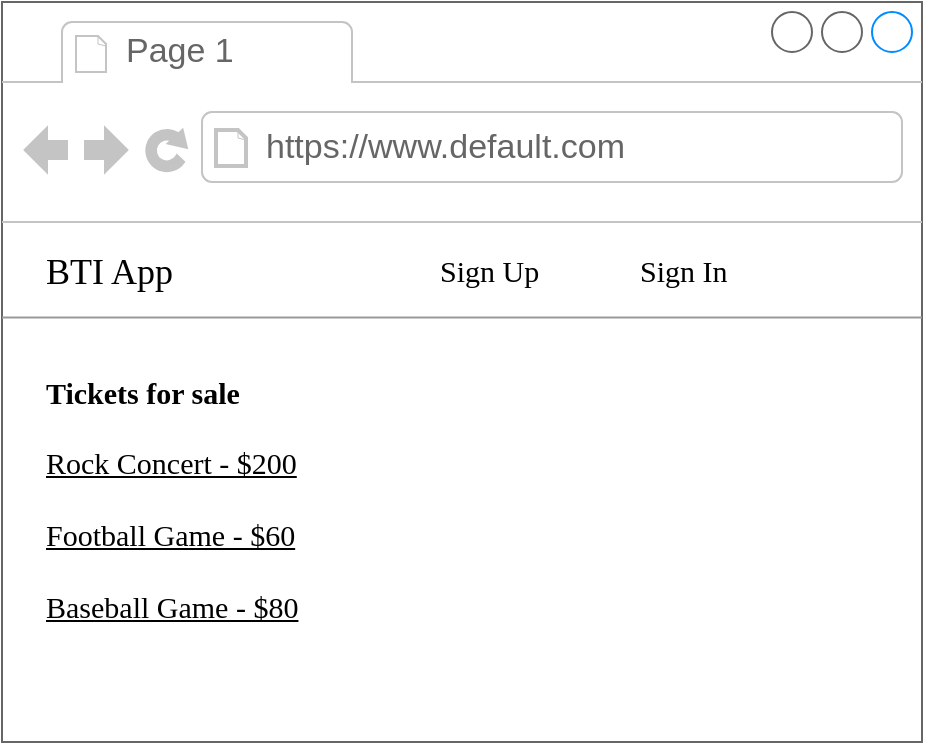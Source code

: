 <mxfile version="17.4.3" type="github">
  <diagram name="Page-1" id="2cc2dc42-3aac-f2a9-1cec-7a8b7cbee084">
    <mxGraphModel dx="2031" dy="1089" grid="1" gridSize="10" guides="1" tooltips="1" connect="1" arrows="1" fold="1" page="1" pageScale="1" pageWidth="500" pageHeight="400" background="none" math="0" shadow="0">
      <root>
        <mxCell id="0" />
        <mxCell id="1" parent="0" />
        <mxCell id="7026571954dc6520-1" value="" style="strokeWidth=1;shadow=0;dashed=0;align=center;html=1;shape=mxgraph.mockup.containers.browserWindow;rSize=0;strokeColor=#666666;mainText=,;recursiveResize=0;rounded=0;labelBackgroundColor=none;fontFamily=Verdana;fontSize=12" parent="1" vertex="1">
          <mxGeometry x="20" y="10" width="460" height="370" as="geometry" />
        </mxCell>
        <mxCell id="7026571954dc6520-2" value="Page 1" style="strokeWidth=1;shadow=0;dashed=0;align=center;html=1;shape=mxgraph.mockup.containers.anchor;fontSize=17;fontColor=#666666;align=left;" parent="7026571954dc6520-1" vertex="1">
          <mxGeometry x="60" y="12" width="110" height="26" as="geometry" />
        </mxCell>
        <mxCell id="7026571954dc6520-3" value="https://www.default.com" style="strokeWidth=1;shadow=0;dashed=0;align=center;html=1;shape=mxgraph.mockup.containers.anchor;rSize=0;fontSize=17;fontColor=#666666;align=left;" parent="7026571954dc6520-1" vertex="1">
          <mxGeometry x="130" y="60" width="250" height="26" as="geometry" />
        </mxCell>
        <mxCell id="7026571954dc6520-4" value="&lt;font style=&quot;font-size: 18px&quot;&gt;BTI App&lt;/font&gt;" style="text;html=1;points=[];align=left;verticalAlign=top;spacingTop=-4;fontSize=30;fontFamily=Verdana" parent="7026571954dc6520-1" vertex="1">
          <mxGeometry x="20" y="110" width="120" height="60" as="geometry" />
        </mxCell>
        <mxCell id="7026571954dc6520-8" value="Sign Up" style="text;html=1;points=[];align=left;verticalAlign=top;spacingTop=-4;fontSize=15;fontFamily=Verdana" parent="7026571954dc6520-1" vertex="1">
          <mxGeometry x="217" y="123" width="90" height="30" as="geometry" />
        </mxCell>
        <mxCell id="7026571954dc6520-16" value="Tickets for sale" style="text;html=1;points=[];align=left;verticalAlign=top;spacingTop=-4;fontSize=15;fontFamily=Verdana;fontStyle=1" parent="7026571954dc6520-1" vertex="1">
          <mxGeometry x="20" y="183.52" width="170" height="30" as="geometry" />
        </mxCell>
        <mxCell id="7026571954dc6520-21" value="" style="verticalLabelPosition=bottom;shadow=0;dashed=0;align=center;html=1;verticalAlign=top;strokeWidth=1;shape=mxgraph.mockup.markup.line;strokeColor=#999999;rounded=0;labelBackgroundColor=none;fillColor=#ffffff;fontFamily=Verdana;fontSize=12;fontColor=#000000;" parent="7026571954dc6520-1" vertex="1">
          <mxGeometry y="151" width="460" height="13.52" as="geometry" />
        </mxCell>
        <mxCell id="yULToMKwY0XqMxStc24F-1" value="Sign In" style="text;html=1;points=[];align=left;verticalAlign=top;spacingTop=-4;fontSize=15;fontFamily=Verdana" vertex="1" parent="7026571954dc6520-1">
          <mxGeometry x="317" y="123" width="90" height="30" as="geometry" />
        </mxCell>
        <mxCell id="yULToMKwY0XqMxStc24F-3" value="Rock Concert - $200&lt;br&gt;&lt;br&gt;Football Game - $60&lt;br&gt;&lt;br&gt;Baseball Game - $80" style="text;html=1;points=[];align=left;verticalAlign=top;spacingTop=-4;fontSize=15;fontFamily=Verdana;fontStyle=4" vertex="1" parent="7026571954dc6520-1">
          <mxGeometry x="20" y="219" width="410" height="130" as="geometry" />
        </mxCell>
      </root>
    </mxGraphModel>
  </diagram>
</mxfile>
